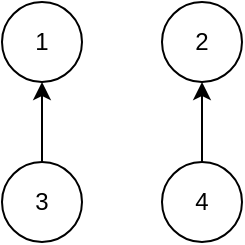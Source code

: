 <mxfile version="15.8.7" type="device"><diagram id="EA4JAMwJks0uwCNF4ovZ" name="페이지-1"><mxGraphModel dx="474" dy="286" grid="1" gridSize="10" guides="1" tooltips="1" connect="1" arrows="1" fold="1" page="1" pageScale="1" pageWidth="6000" pageHeight="6000" math="0" shadow="0"><root><mxCell id="0"/><mxCell id="1" parent="0"/><mxCell id="_hDXK3EFcbMACY7uvCPE-1" value="1" style="ellipse;whiteSpace=wrap;html=1;aspect=fixed;" vertex="1" parent="1"><mxGeometry x="640" y="360" width="40" height="40" as="geometry"/></mxCell><mxCell id="_hDXK3EFcbMACY7uvCPE-2" value="2" style="ellipse;whiteSpace=wrap;html=1;aspect=fixed;" vertex="1" parent="1"><mxGeometry x="720" y="360" width="40" height="40" as="geometry"/></mxCell><mxCell id="_hDXK3EFcbMACY7uvCPE-6" style="edgeStyle=orthogonalEdgeStyle;rounded=0;orthogonalLoop=1;jettySize=auto;html=1;entryX=0.5;entryY=1;entryDx=0;entryDy=0;" edge="1" parent="1" source="_hDXK3EFcbMACY7uvCPE-3" target="_hDXK3EFcbMACY7uvCPE-1"><mxGeometry relative="1" as="geometry"/></mxCell><mxCell id="_hDXK3EFcbMACY7uvCPE-3" value="3" style="ellipse;whiteSpace=wrap;html=1;aspect=fixed;" vertex="1" parent="1"><mxGeometry x="640" y="440" width="40" height="40" as="geometry"/></mxCell><mxCell id="_hDXK3EFcbMACY7uvCPE-5" style="edgeStyle=orthogonalEdgeStyle;rounded=0;orthogonalLoop=1;jettySize=auto;html=1;entryX=0.5;entryY=1;entryDx=0;entryDy=0;" edge="1" parent="1" source="_hDXK3EFcbMACY7uvCPE-4" target="_hDXK3EFcbMACY7uvCPE-2"><mxGeometry relative="1" as="geometry"/></mxCell><mxCell id="_hDXK3EFcbMACY7uvCPE-4" value="4" style="ellipse;whiteSpace=wrap;html=1;aspect=fixed;" vertex="1" parent="1"><mxGeometry x="720" y="440" width="40" height="40" as="geometry"/></mxCell></root></mxGraphModel></diagram></mxfile>